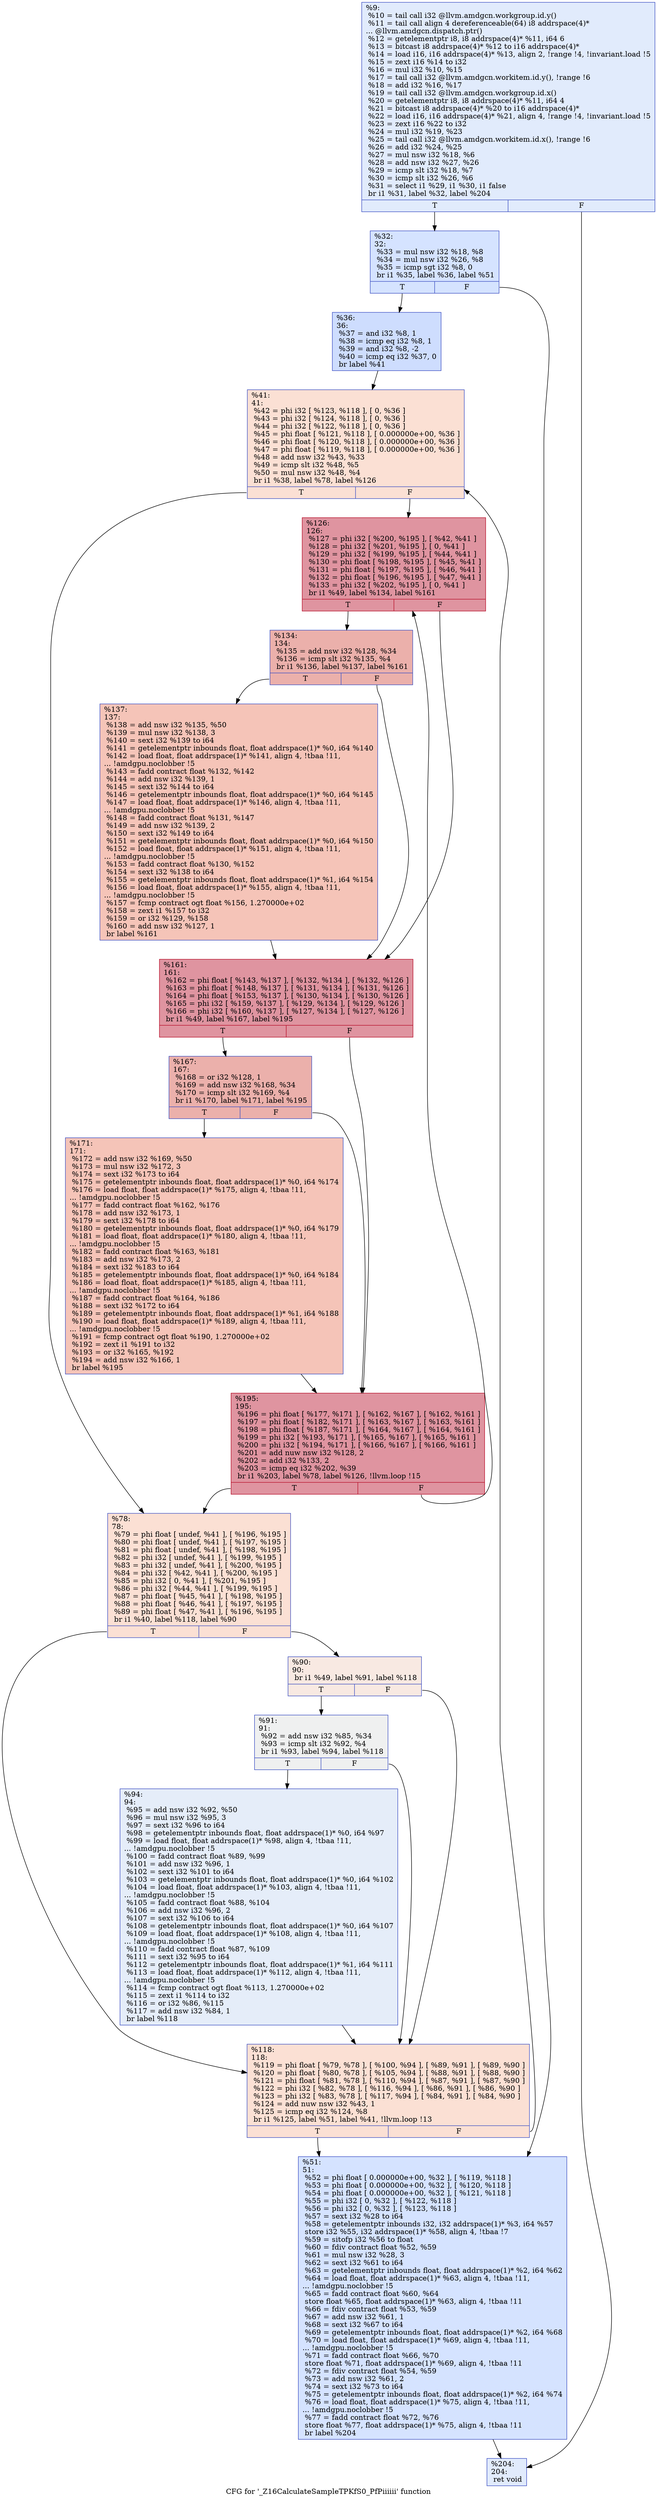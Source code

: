 digraph "CFG for '_Z16CalculateSampleTPKfS0_PfPiiiiii' function" {
	label="CFG for '_Z16CalculateSampleTPKfS0_PfPiiiiii' function";

	Node0x48ccca0 [shape=record,color="#3d50c3ff", style=filled, fillcolor="#bbd1f870",label="{%9:\l  %10 = tail call i32 @llvm.amdgcn.workgroup.id.y()\l  %11 = tail call align 4 dereferenceable(64) i8 addrspace(4)*\l... @llvm.amdgcn.dispatch.ptr()\l  %12 = getelementptr i8, i8 addrspace(4)* %11, i64 6\l  %13 = bitcast i8 addrspace(4)* %12 to i16 addrspace(4)*\l  %14 = load i16, i16 addrspace(4)* %13, align 2, !range !4, !invariant.load !5\l  %15 = zext i16 %14 to i32\l  %16 = mul i32 %10, %15\l  %17 = tail call i32 @llvm.amdgcn.workitem.id.y(), !range !6\l  %18 = add i32 %16, %17\l  %19 = tail call i32 @llvm.amdgcn.workgroup.id.x()\l  %20 = getelementptr i8, i8 addrspace(4)* %11, i64 4\l  %21 = bitcast i8 addrspace(4)* %20 to i16 addrspace(4)*\l  %22 = load i16, i16 addrspace(4)* %21, align 4, !range !4, !invariant.load !5\l  %23 = zext i16 %22 to i32\l  %24 = mul i32 %19, %23\l  %25 = tail call i32 @llvm.amdgcn.workitem.id.x(), !range !6\l  %26 = add i32 %24, %25\l  %27 = mul nsw i32 %18, %6\l  %28 = add nsw i32 %27, %26\l  %29 = icmp slt i32 %18, %7\l  %30 = icmp slt i32 %26, %6\l  %31 = select i1 %29, i1 %30, i1 false\l  br i1 %31, label %32, label %204\l|{<s0>T|<s1>F}}"];
	Node0x48ccca0:s0 -> Node0x48d1390;
	Node0x48ccca0:s1 -> Node0x48d1420;
	Node0x48d1390 [shape=record,color="#3d50c3ff", style=filled, fillcolor="#a1c0ff70",label="{%32:\l32:                                               \l  %33 = mul nsw i32 %18, %8\l  %34 = mul nsw i32 %26, %8\l  %35 = icmp sgt i32 %8, 0\l  br i1 %35, label %36, label %51\l|{<s0>T|<s1>F}}"];
	Node0x48d1390:s0 -> Node0x48cf320;
	Node0x48d1390:s1 -> Node0x48d1890;
	Node0x48cf320 [shape=record,color="#3d50c3ff", style=filled, fillcolor="#8fb1fe70",label="{%36:\l36:                                               \l  %37 = and i32 %8, 1\l  %38 = icmp eq i32 %8, 1\l  %39 = and i32 %8, -2\l  %40 = icmp eq i32 %37, 0\l  br label %41\l}"];
	Node0x48cf320 -> Node0x48d1c70;
	Node0x48d1c70 [shape=record,color="#3d50c3ff", style=filled, fillcolor="#f7b99e70",label="{%41:\l41:                                               \l  %42 = phi i32 [ %123, %118 ], [ 0, %36 ]\l  %43 = phi i32 [ %124, %118 ], [ 0, %36 ]\l  %44 = phi i32 [ %122, %118 ], [ 0, %36 ]\l  %45 = phi float [ %121, %118 ], [ 0.000000e+00, %36 ]\l  %46 = phi float [ %120, %118 ], [ 0.000000e+00, %36 ]\l  %47 = phi float [ %119, %118 ], [ 0.000000e+00, %36 ]\l  %48 = add nsw i32 %43, %33\l  %49 = icmp slt i32 %48, %5\l  %50 = mul nsw i32 %48, %4\l  br i1 %38, label %78, label %126\l|{<s0>T|<s1>F}}"];
	Node0x48d1c70:s0 -> Node0x48d3040;
	Node0x48d1c70:s1 -> Node0x48d30d0;
	Node0x48d1890 [shape=record,color="#3d50c3ff", style=filled, fillcolor="#a1c0ff70",label="{%51:\l51:                                               \l  %52 = phi float [ 0.000000e+00, %32 ], [ %119, %118 ]\l  %53 = phi float [ 0.000000e+00, %32 ], [ %120, %118 ]\l  %54 = phi float [ 0.000000e+00, %32 ], [ %121, %118 ]\l  %55 = phi i32 [ 0, %32 ], [ %122, %118 ]\l  %56 = phi i32 [ 0, %32 ], [ %123, %118 ]\l  %57 = sext i32 %28 to i64\l  %58 = getelementptr inbounds i32, i32 addrspace(1)* %3, i64 %57\l  store i32 %55, i32 addrspace(1)* %58, align 4, !tbaa !7\l  %59 = sitofp i32 %56 to float\l  %60 = fdiv contract float %52, %59\l  %61 = mul nsw i32 %28, 3\l  %62 = sext i32 %61 to i64\l  %63 = getelementptr inbounds float, float addrspace(1)* %2, i64 %62\l  %64 = load float, float addrspace(1)* %63, align 4, !tbaa !11,\l... !amdgpu.noclobber !5\l  %65 = fadd contract float %60, %64\l  store float %65, float addrspace(1)* %63, align 4, !tbaa !11\l  %66 = fdiv contract float %53, %59\l  %67 = add nsw i32 %61, 1\l  %68 = sext i32 %67 to i64\l  %69 = getelementptr inbounds float, float addrspace(1)* %2, i64 %68\l  %70 = load float, float addrspace(1)* %69, align 4, !tbaa !11,\l... !amdgpu.noclobber !5\l  %71 = fadd contract float %66, %70\l  store float %71, float addrspace(1)* %69, align 4, !tbaa !11\l  %72 = fdiv contract float %54, %59\l  %73 = add nsw i32 %61, 2\l  %74 = sext i32 %73 to i64\l  %75 = getelementptr inbounds float, float addrspace(1)* %2, i64 %74\l  %76 = load float, float addrspace(1)* %75, align 4, !tbaa !11,\l... !amdgpu.noclobber !5\l  %77 = fadd contract float %72, %76\l  store float %77, float addrspace(1)* %75, align 4, !tbaa !11\l  br label %204\l}"];
	Node0x48d1890 -> Node0x48d1420;
	Node0x48d3040 [shape=record,color="#3d50c3ff", style=filled, fillcolor="#f7b99e70",label="{%78:\l78:                                               \l  %79 = phi float [ undef, %41 ], [ %196, %195 ]\l  %80 = phi float [ undef, %41 ], [ %197, %195 ]\l  %81 = phi float [ undef, %41 ], [ %198, %195 ]\l  %82 = phi i32 [ undef, %41 ], [ %199, %195 ]\l  %83 = phi i32 [ undef, %41 ], [ %200, %195 ]\l  %84 = phi i32 [ %42, %41 ], [ %200, %195 ]\l  %85 = phi i32 [ 0, %41 ], [ %201, %195 ]\l  %86 = phi i32 [ %44, %41 ], [ %199, %195 ]\l  %87 = phi float [ %45, %41 ], [ %198, %195 ]\l  %88 = phi float [ %46, %41 ], [ %197, %195 ]\l  %89 = phi float [ %47, %41 ], [ %196, %195 ]\l  br i1 %40, label %118, label %90\l|{<s0>T|<s1>F}}"];
	Node0x48d3040:s0 -> Node0x48d1d60;
	Node0x48d3040:s1 -> Node0x48d5da0;
	Node0x48d5da0 [shape=record,color="#3d50c3ff", style=filled, fillcolor="#efcebd70",label="{%90:\l90:                                               \l  br i1 %49, label %91, label %118\l|{<s0>T|<s1>F}}"];
	Node0x48d5da0:s0 -> Node0x48d5ee0;
	Node0x48d5da0:s1 -> Node0x48d1d60;
	Node0x48d5ee0 [shape=record,color="#3d50c3ff", style=filled, fillcolor="#dbdcde70",label="{%91:\l91:                                               \l  %92 = add nsw i32 %85, %34\l  %93 = icmp slt i32 %92, %4\l  br i1 %93, label %94, label %118\l|{<s0>T|<s1>F}}"];
	Node0x48d5ee0:s0 -> Node0x48d6100;
	Node0x48d5ee0:s1 -> Node0x48d1d60;
	Node0x48d6100 [shape=record,color="#3d50c3ff", style=filled, fillcolor="#c5d6f270",label="{%94:\l94:                                               \l  %95 = add nsw i32 %92, %50\l  %96 = mul nsw i32 %95, 3\l  %97 = sext i32 %96 to i64\l  %98 = getelementptr inbounds float, float addrspace(1)* %0, i64 %97\l  %99 = load float, float addrspace(1)* %98, align 4, !tbaa !11,\l... !amdgpu.noclobber !5\l  %100 = fadd contract float %89, %99\l  %101 = add nsw i32 %96, 1\l  %102 = sext i32 %101 to i64\l  %103 = getelementptr inbounds float, float addrspace(1)* %0, i64 %102\l  %104 = load float, float addrspace(1)* %103, align 4, !tbaa !11,\l... !amdgpu.noclobber !5\l  %105 = fadd contract float %88, %104\l  %106 = add nsw i32 %96, 2\l  %107 = sext i32 %106 to i64\l  %108 = getelementptr inbounds float, float addrspace(1)* %0, i64 %107\l  %109 = load float, float addrspace(1)* %108, align 4, !tbaa !11,\l... !amdgpu.noclobber !5\l  %110 = fadd contract float %87, %109\l  %111 = sext i32 %95 to i64\l  %112 = getelementptr inbounds float, float addrspace(1)* %1, i64 %111\l  %113 = load float, float addrspace(1)* %112, align 4, !tbaa !11,\l... !amdgpu.noclobber !5\l  %114 = fcmp contract ogt float %113, 1.270000e+02\l  %115 = zext i1 %114 to i32\l  %116 = or i32 %86, %115\l  %117 = add nsw i32 %84, 1\l  br label %118\l}"];
	Node0x48d6100 -> Node0x48d1d60;
	Node0x48d1d60 [shape=record,color="#3d50c3ff", style=filled, fillcolor="#f7b99e70",label="{%118:\l118:                                              \l  %119 = phi float [ %79, %78 ], [ %100, %94 ], [ %89, %91 ], [ %89, %90 ]\l  %120 = phi float [ %80, %78 ], [ %105, %94 ], [ %88, %91 ], [ %88, %90 ]\l  %121 = phi float [ %81, %78 ], [ %110, %94 ], [ %87, %91 ], [ %87, %90 ]\l  %122 = phi i32 [ %82, %78 ], [ %116, %94 ], [ %86, %91 ], [ %86, %90 ]\l  %123 = phi i32 [ %83, %78 ], [ %117, %94 ], [ %84, %91 ], [ %84, %90 ]\l  %124 = add nuw nsw i32 %43, 1\l  %125 = icmp eq i32 %124, %8\l  br i1 %125, label %51, label %41, !llvm.loop !13\l|{<s0>T|<s1>F}}"];
	Node0x48d1d60:s0 -> Node0x48d1890;
	Node0x48d1d60:s1 -> Node0x48d1c70;
	Node0x48d30d0 [shape=record,color="#b70d28ff", style=filled, fillcolor="#b70d2870",label="{%126:\l126:                                              \l  %127 = phi i32 [ %200, %195 ], [ %42, %41 ]\l  %128 = phi i32 [ %201, %195 ], [ 0, %41 ]\l  %129 = phi i32 [ %199, %195 ], [ %44, %41 ]\l  %130 = phi float [ %198, %195 ], [ %45, %41 ]\l  %131 = phi float [ %197, %195 ], [ %46, %41 ]\l  %132 = phi float [ %196, %195 ], [ %47, %41 ]\l  %133 = phi i32 [ %202, %195 ], [ 0, %41 ]\l  br i1 %49, label %134, label %161\l|{<s0>T|<s1>F}}"];
	Node0x48d30d0:s0 -> Node0x48d3fc0;
	Node0x48d30d0:s1 -> Node0x48d4010;
	Node0x48d3fc0 [shape=record,color="#3d50c3ff", style=filled, fillcolor="#d24b4070",label="{%134:\l134:                                              \l  %135 = add nsw i32 %128, %34\l  %136 = icmp slt i32 %135, %4\l  br i1 %136, label %137, label %161\l|{<s0>T|<s1>F}}"];
	Node0x48d3fc0:s0 -> Node0x48d81b0;
	Node0x48d3fc0:s1 -> Node0x48d4010;
	Node0x48d81b0 [shape=record,color="#3d50c3ff", style=filled, fillcolor="#e97a5f70",label="{%137:\l137:                                              \l  %138 = add nsw i32 %135, %50\l  %139 = mul nsw i32 %138, 3\l  %140 = sext i32 %139 to i64\l  %141 = getelementptr inbounds float, float addrspace(1)* %0, i64 %140\l  %142 = load float, float addrspace(1)* %141, align 4, !tbaa !11,\l... !amdgpu.noclobber !5\l  %143 = fadd contract float %132, %142\l  %144 = add nsw i32 %139, 1\l  %145 = sext i32 %144 to i64\l  %146 = getelementptr inbounds float, float addrspace(1)* %0, i64 %145\l  %147 = load float, float addrspace(1)* %146, align 4, !tbaa !11,\l... !amdgpu.noclobber !5\l  %148 = fadd contract float %131, %147\l  %149 = add nsw i32 %139, 2\l  %150 = sext i32 %149 to i64\l  %151 = getelementptr inbounds float, float addrspace(1)* %0, i64 %150\l  %152 = load float, float addrspace(1)* %151, align 4, !tbaa !11,\l... !amdgpu.noclobber !5\l  %153 = fadd contract float %130, %152\l  %154 = sext i32 %138 to i64\l  %155 = getelementptr inbounds float, float addrspace(1)* %1, i64 %154\l  %156 = load float, float addrspace(1)* %155, align 4, !tbaa !11,\l... !amdgpu.noclobber !5\l  %157 = fcmp contract ogt float %156, 1.270000e+02\l  %158 = zext i1 %157 to i32\l  %159 = or i32 %129, %158\l  %160 = add nsw i32 %127, 1\l  br label %161\l}"];
	Node0x48d81b0 -> Node0x48d4010;
	Node0x48d4010 [shape=record,color="#b70d28ff", style=filled, fillcolor="#b70d2870",label="{%161:\l161:                                              \l  %162 = phi float [ %143, %137 ], [ %132, %134 ], [ %132, %126 ]\l  %163 = phi float [ %148, %137 ], [ %131, %134 ], [ %131, %126 ]\l  %164 = phi float [ %153, %137 ], [ %130, %134 ], [ %130, %126 ]\l  %165 = phi i32 [ %159, %137 ], [ %129, %134 ], [ %129, %126 ]\l  %166 = phi i32 [ %160, %137 ], [ %127, %134 ], [ %127, %126 ]\l  br i1 %49, label %167, label %195\l|{<s0>T|<s1>F}}"];
	Node0x48d4010:s0 -> Node0x48d9400;
	Node0x48d4010:s1 -> Node0x48d5350;
	Node0x48d9400 [shape=record,color="#3d50c3ff", style=filled, fillcolor="#d24b4070",label="{%167:\l167:                                              \l  %168 = or i32 %128, 1\l  %169 = add nsw i32 %168, %34\l  %170 = icmp slt i32 %169, %4\l  br i1 %170, label %171, label %195\l|{<s0>T|<s1>F}}"];
	Node0x48d9400:s0 -> Node0x48d96b0;
	Node0x48d9400:s1 -> Node0x48d5350;
	Node0x48d96b0 [shape=record,color="#3d50c3ff", style=filled, fillcolor="#e97a5f70",label="{%171:\l171:                                              \l  %172 = add nsw i32 %169, %50\l  %173 = mul nsw i32 %172, 3\l  %174 = sext i32 %173 to i64\l  %175 = getelementptr inbounds float, float addrspace(1)* %0, i64 %174\l  %176 = load float, float addrspace(1)* %175, align 4, !tbaa !11,\l... !amdgpu.noclobber !5\l  %177 = fadd contract float %162, %176\l  %178 = add nsw i32 %173, 1\l  %179 = sext i32 %178 to i64\l  %180 = getelementptr inbounds float, float addrspace(1)* %0, i64 %179\l  %181 = load float, float addrspace(1)* %180, align 4, !tbaa !11,\l... !amdgpu.noclobber !5\l  %182 = fadd contract float %163, %181\l  %183 = add nsw i32 %173, 2\l  %184 = sext i32 %183 to i64\l  %185 = getelementptr inbounds float, float addrspace(1)* %0, i64 %184\l  %186 = load float, float addrspace(1)* %185, align 4, !tbaa !11,\l... !amdgpu.noclobber !5\l  %187 = fadd contract float %164, %186\l  %188 = sext i32 %172 to i64\l  %189 = getelementptr inbounds float, float addrspace(1)* %1, i64 %188\l  %190 = load float, float addrspace(1)* %189, align 4, !tbaa !11,\l... !amdgpu.noclobber !5\l  %191 = fcmp contract ogt float %190, 1.270000e+02\l  %192 = zext i1 %191 to i32\l  %193 = or i32 %165, %192\l  %194 = add nsw i32 %166, 1\l  br label %195\l}"];
	Node0x48d96b0 -> Node0x48d5350;
	Node0x48d5350 [shape=record,color="#b70d28ff", style=filled, fillcolor="#b70d2870",label="{%195:\l195:                                              \l  %196 = phi float [ %177, %171 ], [ %162, %167 ], [ %162, %161 ]\l  %197 = phi float [ %182, %171 ], [ %163, %167 ], [ %163, %161 ]\l  %198 = phi float [ %187, %171 ], [ %164, %167 ], [ %164, %161 ]\l  %199 = phi i32 [ %193, %171 ], [ %165, %167 ], [ %165, %161 ]\l  %200 = phi i32 [ %194, %171 ], [ %166, %167 ], [ %166, %161 ]\l  %201 = add nuw nsw i32 %128, 2\l  %202 = add i32 %133, 2\l  %203 = icmp eq i32 %202, %39\l  br i1 %203, label %78, label %126, !llvm.loop !15\l|{<s0>T|<s1>F}}"];
	Node0x48d5350:s0 -> Node0x48d3040;
	Node0x48d5350:s1 -> Node0x48d30d0;
	Node0x48d1420 [shape=record,color="#3d50c3ff", style=filled, fillcolor="#bbd1f870",label="{%204:\l204:                                              \l  ret void\l}"];
}
